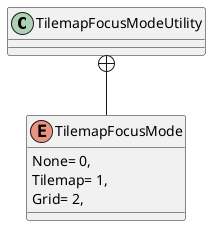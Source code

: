 @startuml
class TilemapFocusModeUtility {
}
enum TilemapFocusMode {
    None= 0,
    Tilemap= 1,
    Grid= 2,
}
TilemapFocusModeUtility +-- TilemapFocusMode
@enduml

